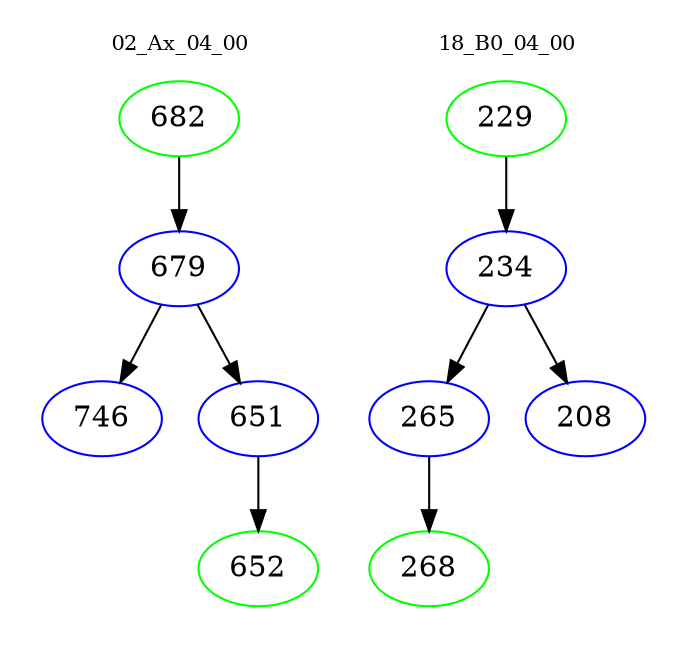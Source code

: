 digraph{
subgraph cluster_0 {
color = white
label = "02_Ax_04_00";
fontsize=10;
T0_682 [label="682", color="green"]
T0_682 -> T0_679 [color="black"]
T0_679 [label="679", color="blue"]
T0_679 -> T0_746 [color="black"]
T0_746 [label="746", color="blue"]
T0_679 -> T0_651 [color="black"]
T0_651 [label="651", color="blue"]
T0_651 -> T0_652 [color="black"]
T0_652 [label="652", color="green"]
}
subgraph cluster_1 {
color = white
label = "18_B0_04_00";
fontsize=10;
T1_229 [label="229", color="green"]
T1_229 -> T1_234 [color="black"]
T1_234 [label="234", color="blue"]
T1_234 -> T1_265 [color="black"]
T1_265 [label="265", color="blue"]
T1_265 -> T1_268 [color="black"]
T1_268 [label="268", color="green"]
T1_234 -> T1_208 [color="black"]
T1_208 [label="208", color="blue"]
}
}
